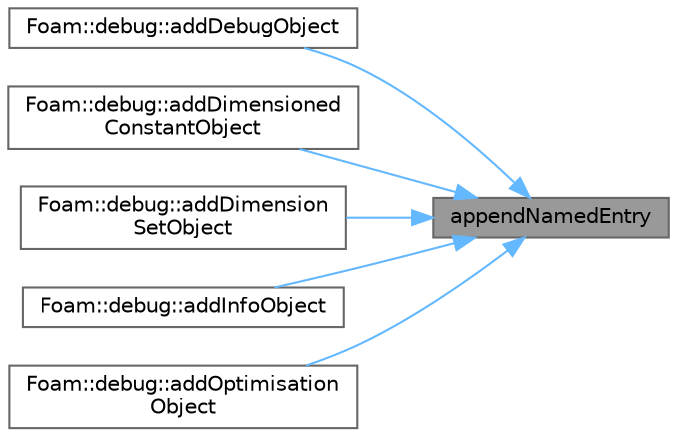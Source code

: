 digraph "appendNamedEntry"
{
 // LATEX_PDF_SIZE
  bgcolor="transparent";
  edge [fontname=Helvetica,fontsize=10,labelfontname=Helvetica,labelfontsize=10];
  node [fontname=Helvetica,fontsize=10,shape=box,height=0.2,width=0.4];
  rankdir="RL";
  Node1 [id="Node000001",label="appendNamedEntry",height=0.2,width=0.4,color="gray40", fillcolor="grey60", style="filled", fontcolor="black",tooltip=" "];
  Node1 -> Node2 [id="edge1_Node000001_Node000002",dir="back",color="steelblue1",style="solid",tooltip=" "];
  Node2 [id="Node000002",label="Foam::debug::addDebugObject",height=0.2,width=0.4,color="grey40", fillcolor="white", style="filled",URL="$namespaceFoam_1_1debug.html#a307a33df4deaa694b8fd7ed242607880",tooltip=" "];
  Node1 -> Node3 [id="edge2_Node000001_Node000003",dir="back",color="steelblue1",style="solid",tooltip=" "];
  Node3 [id="Node000003",label="Foam::debug::addDimensioned\lConstantObject",height=0.2,width=0.4,color="grey40", fillcolor="white", style="filled",URL="$namespaceFoam_1_1debug.html#a46c11e0dcbba357092670dd61708df2f",tooltip=" "];
  Node1 -> Node4 [id="edge3_Node000001_Node000004",dir="back",color="steelblue1",style="solid",tooltip=" "];
  Node4 [id="Node000004",label="Foam::debug::addDimension\lSetObject",height=0.2,width=0.4,color="grey40", fillcolor="white", style="filled",URL="$namespaceFoam_1_1debug.html#adb0730a701b776bca83bf4dd31461c65",tooltip=" "];
  Node1 -> Node5 [id="edge4_Node000001_Node000005",dir="back",color="steelblue1",style="solid",tooltip=" "];
  Node5 [id="Node000005",label="Foam::debug::addInfoObject",height=0.2,width=0.4,color="grey40", fillcolor="white", style="filled",URL="$namespaceFoam_1_1debug.html#a8bf3573cf4a04bd59eb73ab3630f2026",tooltip=" "];
  Node1 -> Node6 [id="edge5_Node000001_Node000006",dir="back",color="steelblue1",style="solid",tooltip=" "];
  Node6 [id="Node000006",label="Foam::debug::addOptimisation\lObject",height=0.2,width=0.4,color="grey40", fillcolor="white", style="filled",URL="$namespaceFoam_1_1debug.html#a6eddc51e7248c6785ecaabc32e065f4e",tooltip=" "];
}
